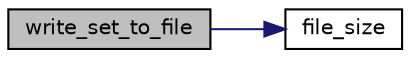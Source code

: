digraph "write_set_to_file"
{
  edge [fontname="Helvetica",fontsize="10",labelfontname="Helvetica",labelfontsize="10"];
  node [fontname="Helvetica",fontsize="10",shape=record];
  rankdir="LR";
  Node8401 [label="write_set_to_file",height=0.2,width=0.4,color="black", fillcolor="grey75", style="filled", fontcolor="black"];
  Node8401 -> Node8402 [color="midnightblue",fontsize="10",style="solid",fontname="Helvetica"];
  Node8402 [label="file_size",height=0.2,width=0.4,color="black", fillcolor="white", style="filled",URL="$d4/d74/util_8_c.html#a5c37cf5785204b6e9adf647dc14d0e50"];
}
